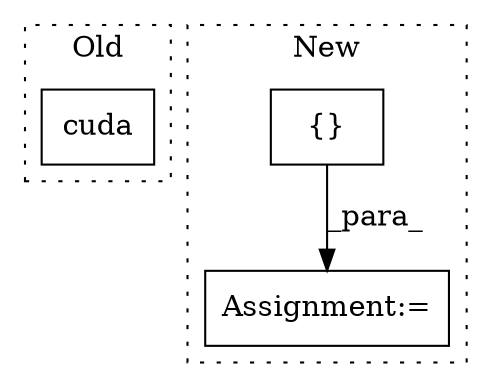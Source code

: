 digraph G {
subgraph cluster0 {
1 [label="cuda" a="32" s="958" l="6" shape="box"];
label = "Old";
style="dotted";
}
subgraph cluster1 {
2 [label="{}" a="4" s="852,856" l="1,1" shape="box"];
3 [label="Assignment:=" a="7" s="829" l="1" shape="box"];
label = "New";
style="dotted";
}
2 -> 3 [label="_para_"];
}